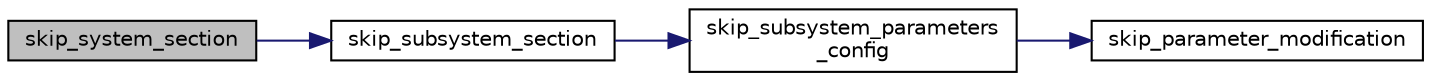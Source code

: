 digraph "skip_system_section"
{
 // LATEX_PDF_SIZE
  edge [fontname="Helvetica",fontsize="10",labelfontname="Helvetica",labelfontsize="10"];
  node [fontname="Helvetica",fontsize="10",shape=record];
  rankdir="LR";
  Node1 [label="skip_system_section",height=0.2,width=0.4,color="black", fillcolor="grey75", style="filled", fontcolor="black",tooltip=" "];
  Node1 -> Node2 [color="midnightblue",fontsize="10",style="solid",fontname="Helvetica"];
  Node2 [label="skip_subsystem_section",height=0.2,width=0.4,color="black", fillcolor="white", style="filled",URL="$flexran__agent__common__internal_8c.html#a7025f1842caf0834dd12fa4ce3938028",tooltip=" "];
  Node2 -> Node3 [color="midnightblue",fontsize="10",style="solid",fontname="Helvetica"];
  Node3 [label="skip_subsystem_parameters\l_config",height=0.2,width=0.4,color="black", fillcolor="white", style="filled",URL="$flexran__agent__common__internal_8c.html#a1c9f62f5c56888ae355840882bcd55a4",tooltip=" "];
  Node3 -> Node4 [color="midnightblue",fontsize="10",style="solid",fontname="Helvetica"];
  Node4 [label="skip_parameter_modification",height=0.2,width=0.4,color="black", fillcolor="white", style="filled",URL="$flexran__agent__common__internal_8c.html#af53edd2a2232242d171f1639dd9df4bb",tooltip=" "];
}
